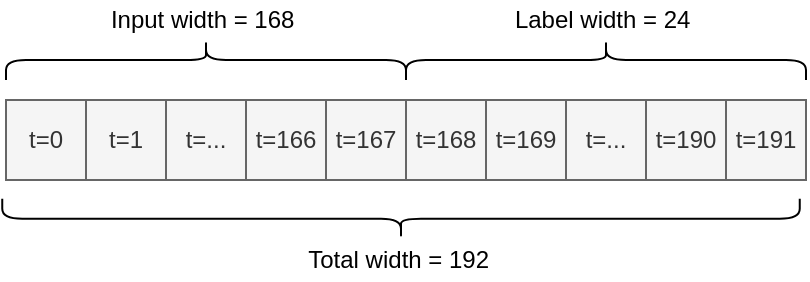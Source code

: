 <mxfile version="14.4.3" type="device"><diagram id="PL7PQNap3901zkwAaeZk" name="Seite-1"><mxGraphModel dx="1106" dy="791" grid="1" gridSize="10" guides="1" tooltips="1" connect="1" arrows="1" fold="1" page="1" pageScale="1" pageWidth="827" pageHeight="1169" math="0" shadow="0"><root><mxCell id="0"/><mxCell id="1" parent="0"/><mxCell id="spA_uWLQBQyObTFGfhdQ-1" value="t=0" style="rounded=0;whiteSpace=wrap;html=1;fillColor=#f5f5f5;strokeColor=#666666;fontColor=#333333;" parent="1" vertex="1"><mxGeometry x="160" y="160" width="40" height="40" as="geometry"/></mxCell><mxCell id="spA_uWLQBQyObTFGfhdQ-2" value="t=1" style="rounded=0;whiteSpace=wrap;html=1;fillColor=#f5f5f5;strokeColor=#666666;fontColor=#333333;" parent="1" vertex="1"><mxGeometry x="200" y="160" width="40" height="40" as="geometry"/></mxCell><mxCell id="spA_uWLQBQyObTFGfhdQ-3" value="t=..." style="rounded=0;whiteSpace=wrap;html=1;fillColor=#f5f5f5;strokeColor=#666666;fontColor=#333333;" parent="1" vertex="1"><mxGeometry x="240" y="160" width="40" height="40" as="geometry"/></mxCell><mxCell id="spA_uWLQBQyObTFGfhdQ-4" value="t=166" style="rounded=0;whiteSpace=wrap;html=1;fillColor=#f5f5f5;strokeColor=#666666;fontColor=#333333;" parent="1" vertex="1"><mxGeometry x="280" y="160" width="40" height="40" as="geometry"/></mxCell><mxCell id="spA_uWLQBQyObTFGfhdQ-5" value="t=167" style="rounded=0;whiteSpace=wrap;html=1;fillColor=#f5f5f5;strokeColor=#666666;fontColor=#333333;" parent="1" vertex="1"><mxGeometry x="320" y="160" width="40" height="40" as="geometry"/></mxCell><mxCell id="spA_uWLQBQyObTFGfhdQ-6" value="t=168" style="rounded=0;whiteSpace=wrap;html=1;fillColor=#f5f5f5;strokeColor=#666666;fontColor=#333333;" parent="1" vertex="1"><mxGeometry x="360" y="160" width="40" height="40" as="geometry"/></mxCell><mxCell id="spA_uWLQBQyObTFGfhdQ-7" value="t=169" style="rounded=0;whiteSpace=wrap;html=1;fillColor=#f5f5f5;strokeColor=#666666;fontColor=#333333;" parent="1" vertex="1"><mxGeometry x="400" y="160" width="40" height="40" as="geometry"/></mxCell><mxCell id="spA_uWLQBQyObTFGfhdQ-8" value="t=..." style="rounded=0;whiteSpace=wrap;html=1;fillColor=#f5f5f5;strokeColor=#666666;fontColor=#333333;" parent="1" vertex="1"><mxGeometry x="440" y="160" width="40" height="40" as="geometry"/></mxCell><mxCell id="spA_uWLQBQyObTFGfhdQ-9" value="t=190" style="rounded=0;whiteSpace=wrap;html=1;fillColor=#f5f5f5;strokeColor=#666666;fontColor=#333333;" parent="1" vertex="1"><mxGeometry x="480" y="160" width="40" height="40" as="geometry"/></mxCell><mxCell id="spA_uWLQBQyObTFGfhdQ-10" value="t=191" style="rounded=0;whiteSpace=wrap;html=1;fillColor=#f5f5f5;strokeColor=#666666;fontColor=#333333;" parent="1" vertex="1"><mxGeometry x="520" y="160" width="40" height="40" as="geometry"/></mxCell><mxCell id="spA_uWLQBQyObTFGfhdQ-11" value="" style="shape=curlyBracket;whiteSpace=wrap;html=1;rounded=1;rotation=90;strokeWidth=1;perimeterSpacing=1;" parent="1" vertex="1"><mxGeometry x="250" y="40" width="20" height="200" as="geometry"/></mxCell><mxCell id="spA_uWLQBQyObTFGfhdQ-14" value="Input width = 168&amp;nbsp;" style="text;html=1;strokeColor=none;fillColor=none;align=center;verticalAlign=middle;whiteSpace=wrap;rounded=0;" parent="1" vertex="1"><mxGeometry x="190" y="110" width="140" height="20" as="geometry"/></mxCell><mxCell id="spA_uWLQBQyObTFGfhdQ-16" value="" style="shape=curlyBracket;whiteSpace=wrap;html=1;rounded=1;strokeWidth=1;rotation=-90;" parent="1" vertex="1"><mxGeometry x="347.5" y="20.0" width="20" height="398.75" as="geometry"/></mxCell><mxCell id="spA_uWLQBQyObTFGfhdQ-17" value="Total width = 192&amp;nbsp;" style="text;html=1;strokeColor=none;fillColor=none;align=center;verticalAlign=middle;whiteSpace=wrap;rounded=0;" parent="1" vertex="1"><mxGeometry x="287.5" y="230" width="140" height="20" as="geometry"/></mxCell><mxCell id="spA_uWLQBQyObTFGfhdQ-19" value="Label width = 24&amp;nbsp;" style="text;html=1;strokeColor=none;fillColor=none;align=center;verticalAlign=middle;whiteSpace=wrap;rounded=0;" parent="1" vertex="1"><mxGeometry x="390" y="110" width="140" height="20" as="geometry"/></mxCell><mxCell id="N3UxNiNdZjs3P68RsEyc-1" value="" style="shape=curlyBracket;whiteSpace=wrap;html=1;rounded=1;rotation=90;strokeWidth=1;perimeterSpacing=1;" vertex="1" parent="1"><mxGeometry x="450" y="40" width="20" height="200" as="geometry"/></mxCell></root></mxGraphModel></diagram></mxfile>